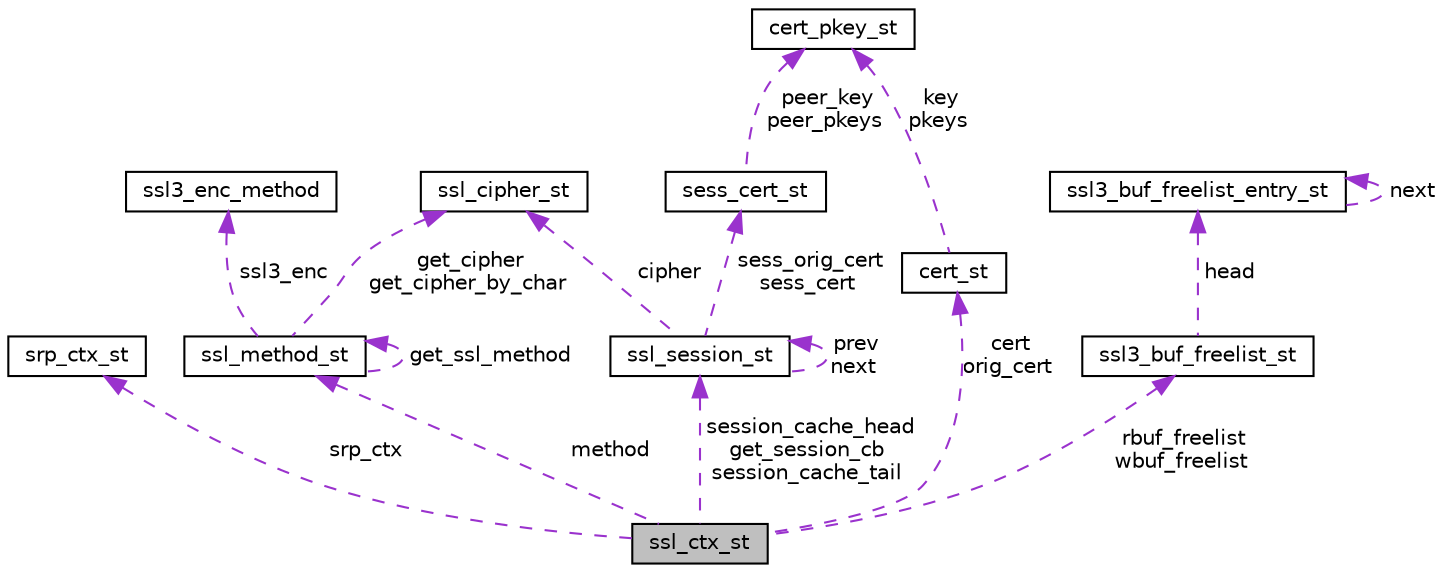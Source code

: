 digraph "ssl_ctx_st"
{
  edge [fontname="Helvetica",fontsize="10",labelfontname="Helvetica",labelfontsize="10"];
  node [fontname="Helvetica",fontsize="10",shape=record];
  Node1 [label="ssl_ctx_st",height=0.2,width=0.4,color="black", fillcolor="grey75", style="filled" fontcolor="black"];
  Node2 -> Node1 [dir="back",color="darkorchid3",fontsize="10",style="dashed",label=" srp_ctx" ,fontname="Helvetica"];
  Node2 [label="srp_ctx_st",height=0.2,width=0.4,color="black", fillcolor="white", style="filled",URL="$structsrp__ctx__st.html"];
  Node3 -> Node1 [dir="back",color="darkorchid3",fontsize="10",style="dashed",label=" session_cache_head\nget_session_cb\nsession_cache_tail" ,fontname="Helvetica"];
  Node3 [label="ssl_session_st",height=0.2,width=0.4,color="black", fillcolor="white", style="filled",URL="$structssl__session__st.html"];
  Node4 -> Node3 [dir="back",color="darkorchid3",fontsize="10",style="dashed",label=" cipher" ,fontname="Helvetica"];
  Node4 [label="ssl_cipher_st",height=0.2,width=0.4,color="black", fillcolor="white", style="filled",URL="$structssl__cipher__st.html"];
  Node3 -> Node3 [dir="back",color="darkorchid3",fontsize="10",style="dashed",label=" prev\nnext" ,fontname="Helvetica"];
  Node5 -> Node3 [dir="back",color="darkorchid3",fontsize="10",style="dashed",label=" sess_orig_cert\nsess_cert" ,fontname="Helvetica"];
  Node5 [label="sess_cert_st",height=0.2,width=0.4,color="black", fillcolor="white", style="filled",URL="$structsess__cert__st.html"];
  Node6 -> Node5 [dir="back",color="darkorchid3",fontsize="10",style="dashed",label=" peer_key\npeer_pkeys" ,fontname="Helvetica"];
  Node6 [label="cert_pkey_st",height=0.2,width=0.4,color="black", fillcolor="white", style="filled",URL="$structcert__pkey__st.html"];
  Node7 -> Node1 [dir="back",color="darkorchid3",fontsize="10",style="dashed",label=" rbuf_freelist\nwbuf_freelist" ,fontname="Helvetica"];
  Node7 [label="ssl3_buf_freelist_st",height=0.2,width=0.4,color="black", fillcolor="white", style="filled",URL="$structssl3__buf__freelist__st.html"];
  Node8 -> Node7 [dir="back",color="darkorchid3",fontsize="10",style="dashed",label=" head" ,fontname="Helvetica"];
  Node8 [label="ssl3_buf_freelist_entry_st",height=0.2,width=0.4,color="black", fillcolor="white", style="filled",URL="$structssl3__buf__freelist__entry__st.html"];
  Node8 -> Node8 [dir="back",color="darkorchid3",fontsize="10",style="dashed",label=" next" ,fontname="Helvetica"];
  Node9 -> Node1 [dir="back",color="darkorchid3",fontsize="10",style="dashed",label=" cert\norig_cert" ,fontname="Helvetica"];
  Node9 [label="cert_st",height=0.2,width=0.4,color="black", fillcolor="white", style="filled",URL="$structcert__st.html"];
  Node6 -> Node9 [dir="back",color="darkorchid3",fontsize="10",style="dashed",label=" key\npkeys" ,fontname="Helvetica"];
  Node10 -> Node1 [dir="back",color="darkorchid3",fontsize="10",style="dashed",label=" method" ,fontname="Helvetica"];
  Node10 [label="ssl_method_st",height=0.2,width=0.4,color="black", fillcolor="white", style="filled",URL="$structssl__method__st.html"];
  Node11 -> Node10 [dir="back",color="darkorchid3",fontsize="10",style="dashed",label=" ssl3_enc" ,fontname="Helvetica"];
  Node11 [label="ssl3_enc_method",height=0.2,width=0.4,color="black", fillcolor="white", style="filled",URL="$structssl3__enc__method.html"];
  Node4 -> Node10 [dir="back",color="darkorchid3",fontsize="10",style="dashed",label=" get_cipher\nget_cipher_by_char" ,fontname="Helvetica"];
  Node10 -> Node10 [dir="back",color="darkorchid3",fontsize="10",style="dashed",label=" get_ssl_method" ,fontname="Helvetica"];
}
